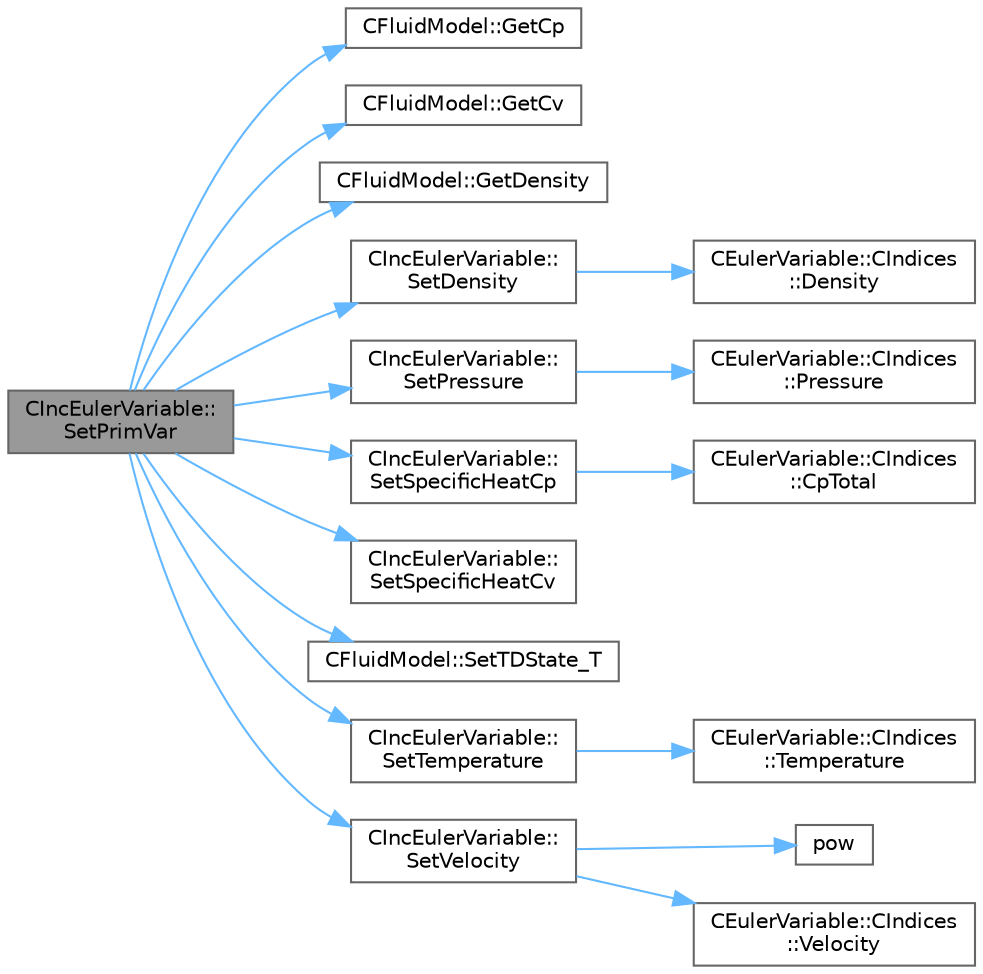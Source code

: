 digraph "CIncEulerVariable::SetPrimVar"
{
 // LATEX_PDF_SIZE
  bgcolor="transparent";
  edge [fontname=Helvetica,fontsize=10,labelfontname=Helvetica,labelfontsize=10];
  node [fontname=Helvetica,fontsize=10,shape=box,height=0.2,width=0.4];
  rankdir="LR";
  Node1 [id="Node000001",label="CIncEulerVariable::\lSetPrimVar",height=0.2,width=0.4,color="gray40", fillcolor="grey60", style="filled", fontcolor="black",tooltip="Set all the primitive variables for incompressible flows."];
  Node1 -> Node2 [id="edge1_Node000001_Node000002",color="steelblue1",style="solid",tooltip=" "];
  Node2 [id="Node000002",label="CFluidModel::GetCp",height=0.2,width=0.4,color="grey40", fillcolor="white", style="filled",URL="$classCFluidModel.html#a9b12761e0a9de292d4929f053e9047f7",tooltip="Get fluid specific heat at constant pressure."];
  Node1 -> Node3 [id="edge2_Node000001_Node000003",color="steelblue1",style="solid",tooltip=" "];
  Node3 [id="Node000003",label="CFluidModel::GetCv",height=0.2,width=0.4,color="grey40", fillcolor="white", style="filled",URL="$classCFluidModel.html#aa413b297485cf36c0498b7a64f048ece",tooltip="Get fluid specific heat at constant volume."];
  Node1 -> Node4 [id="edge3_Node000001_Node000004",color="steelblue1",style="solid",tooltip=" "];
  Node4 [id="Node000004",label="CFluidModel::GetDensity",height=0.2,width=0.4,color="grey40", fillcolor="white", style="filled",URL="$classCFluidModel.html#aea74264efe7875c6f8c0aa62e3ccd62a",tooltip="Get fluid density."];
  Node1 -> Node5 [id="edge4_Node000001_Node000005",color="steelblue1",style="solid",tooltip=" "];
  Node5 [id="Node000005",label="CIncEulerVariable::\lSetDensity",height=0.2,width=0.4,color="grey40", fillcolor="white", style="filled",URL="$classCIncEulerVariable.html#ae394f7fcb010c18629cf9b1241d9ac4a",tooltip="Set the value of the density for the incompressible flows."];
  Node5 -> Node6 [id="edge5_Node000005_Node000006",color="steelblue1",style="solid",tooltip=" "];
  Node6 [id="Node000006",label="CEulerVariable::CIndices\l::Density",height=0.2,width=0.4,color="grey40", fillcolor="white", style="filled",URL="$structCEulerVariable_1_1CIndices.html#a3e46a08b8835237b42a89ea488e2f2da",tooltip=" "];
  Node1 -> Node7 [id="edge6_Node000001_Node000007",color="steelblue1",style="solid",tooltip=" "];
  Node7 [id="Node000007",label="CIncEulerVariable::\lSetPressure",height=0.2,width=0.4,color="grey40", fillcolor="white", style="filled",URL="$classCIncEulerVariable.html#ad0aac559b10e289278681688f89d1028",tooltip="Set the value of the pressure."];
  Node7 -> Node8 [id="edge7_Node000007_Node000008",color="steelblue1",style="solid",tooltip=" "];
  Node8 [id="Node000008",label="CEulerVariable::CIndices\l::Pressure",height=0.2,width=0.4,color="grey40", fillcolor="white", style="filled",URL="$structCEulerVariable_1_1CIndices.html#a71ffbd849fd584ff3a787411497d3007",tooltip=" "];
  Node1 -> Node9 [id="edge8_Node000001_Node000009",color="steelblue1",style="solid",tooltip=" "];
  Node9 [id="Node000009",label="CIncEulerVariable::\lSetSpecificHeatCp",height=0.2,width=0.4,color="grey40", fillcolor="white", style="filled",URL="$classCIncEulerVariable.html#a859693d039dad5ccc5244e0d46bd6c5a",tooltip="Set the specific heat Cp."];
  Node9 -> Node10 [id="edge9_Node000009_Node000010",color="steelblue1",style="solid",tooltip=" "];
  Node10 [id="Node000010",label="CEulerVariable::CIndices\l::CpTotal",height=0.2,width=0.4,color="grey40", fillcolor="white", style="filled",URL="$structCEulerVariable_1_1CIndices.html#a2ac0b6dd55633f82eaf3c4f631ce95e2",tooltip=" "];
  Node1 -> Node11 [id="edge10_Node000001_Node000011",color="steelblue1",style="solid",tooltip=" "];
  Node11 [id="Node000011",label="CIncEulerVariable::\lSetSpecificHeatCv",height=0.2,width=0.4,color="grey40", fillcolor="white", style="filled",URL="$classCIncEulerVariable.html#ae285db7a4e11baf1bcda6fce0da7e01c",tooltip="Set the specific heat Cv."];
  Node1 -> Node12 [id="edge11_Node000001_Node000012",color="steelblue1",style="solid",tooltip=" "];
  Node12 [id="Node000012",label="CFluidModel::SetTDState_T",height=0.2,width=0.4,color="grey40", fillcolor="white", style="filled",URL="$classCFluidModel.html#ab0bc7bb21dd1bb66120e4050cdab56e4",tooltip="Virtual member."];
  Node1 -> Node13 [id="edge12_Node000001_Node000013",color="steelblue1",style="solid",tooltip=" "];
  Node13 [id="Node000013",label="CIncEulerVariable::\lSetTemperature",height=0.2,width=0.4,color="grey40", fillcolor="white", style="filled",URL="$classCIncEulerVariable.html#a8643c68d9300cdf94f165043a6cc33d2",tooltip="Set the value of the temperature for incompressible flows with energy equation."];
  Node13 -> Node14 [id="edge13_Node000013_Node000014",color="steelblue1",style="solid",tooltip=" "];
  Node14 [id="Node000014",label="CEulerVariable::CIndices\l::Temperature",height=0.2,width=0.4,color="grey40", fillcolor="white", style="filled",URL="$structCEulerVariable_1_1CIndices.html#a9f726f960cabadafb6de79c7f9326952",tooltip=" "];
  Node1 -> Node15 [id="edge14_Node000001_Node000015",color="steelblue1",style="solid",tooltip=" "];
  Node15 [id="Node000015",label="CIncEulerVariable::\lSetVelocity",height=0.2,width=0.4,color="grey40", fillcolor="white", style="filled",URL="$classCIncEulerVariable.html#a91da058a4a6dd571a0f433b73bb55f5c",tooltip="Set the value of the density for the incompressible flows."];
  Node15 -> Node16 [id="edge15_Node000015_Node000016",color="steelblue1",style="solid",tooltip=" "];
  Node16 [id="Node000016",label="pow",height=0.2,width=0.4,color="grey40", fillcolor="white", style="filled",URL="$group__SIMD.html#ga768cbdeba8e4567257959378fba27f17",tooltip=" "];
  Node15 -> Node17 [id="edge16_Node000015_Node000017",color="steelblue1",style="solid",tooltip=" "];
  Node17 [id="Node000017",label="CEulerVariable::CIndices\l::Velocity",height=0.2,width=0.4,color="grey40", fillcolor="white", style="filled",URL="$structCEulerVariable_1_1CIndices.html#a37140bae15b27e5d1c970468d80fb3ae",tooltip=" "];
}

